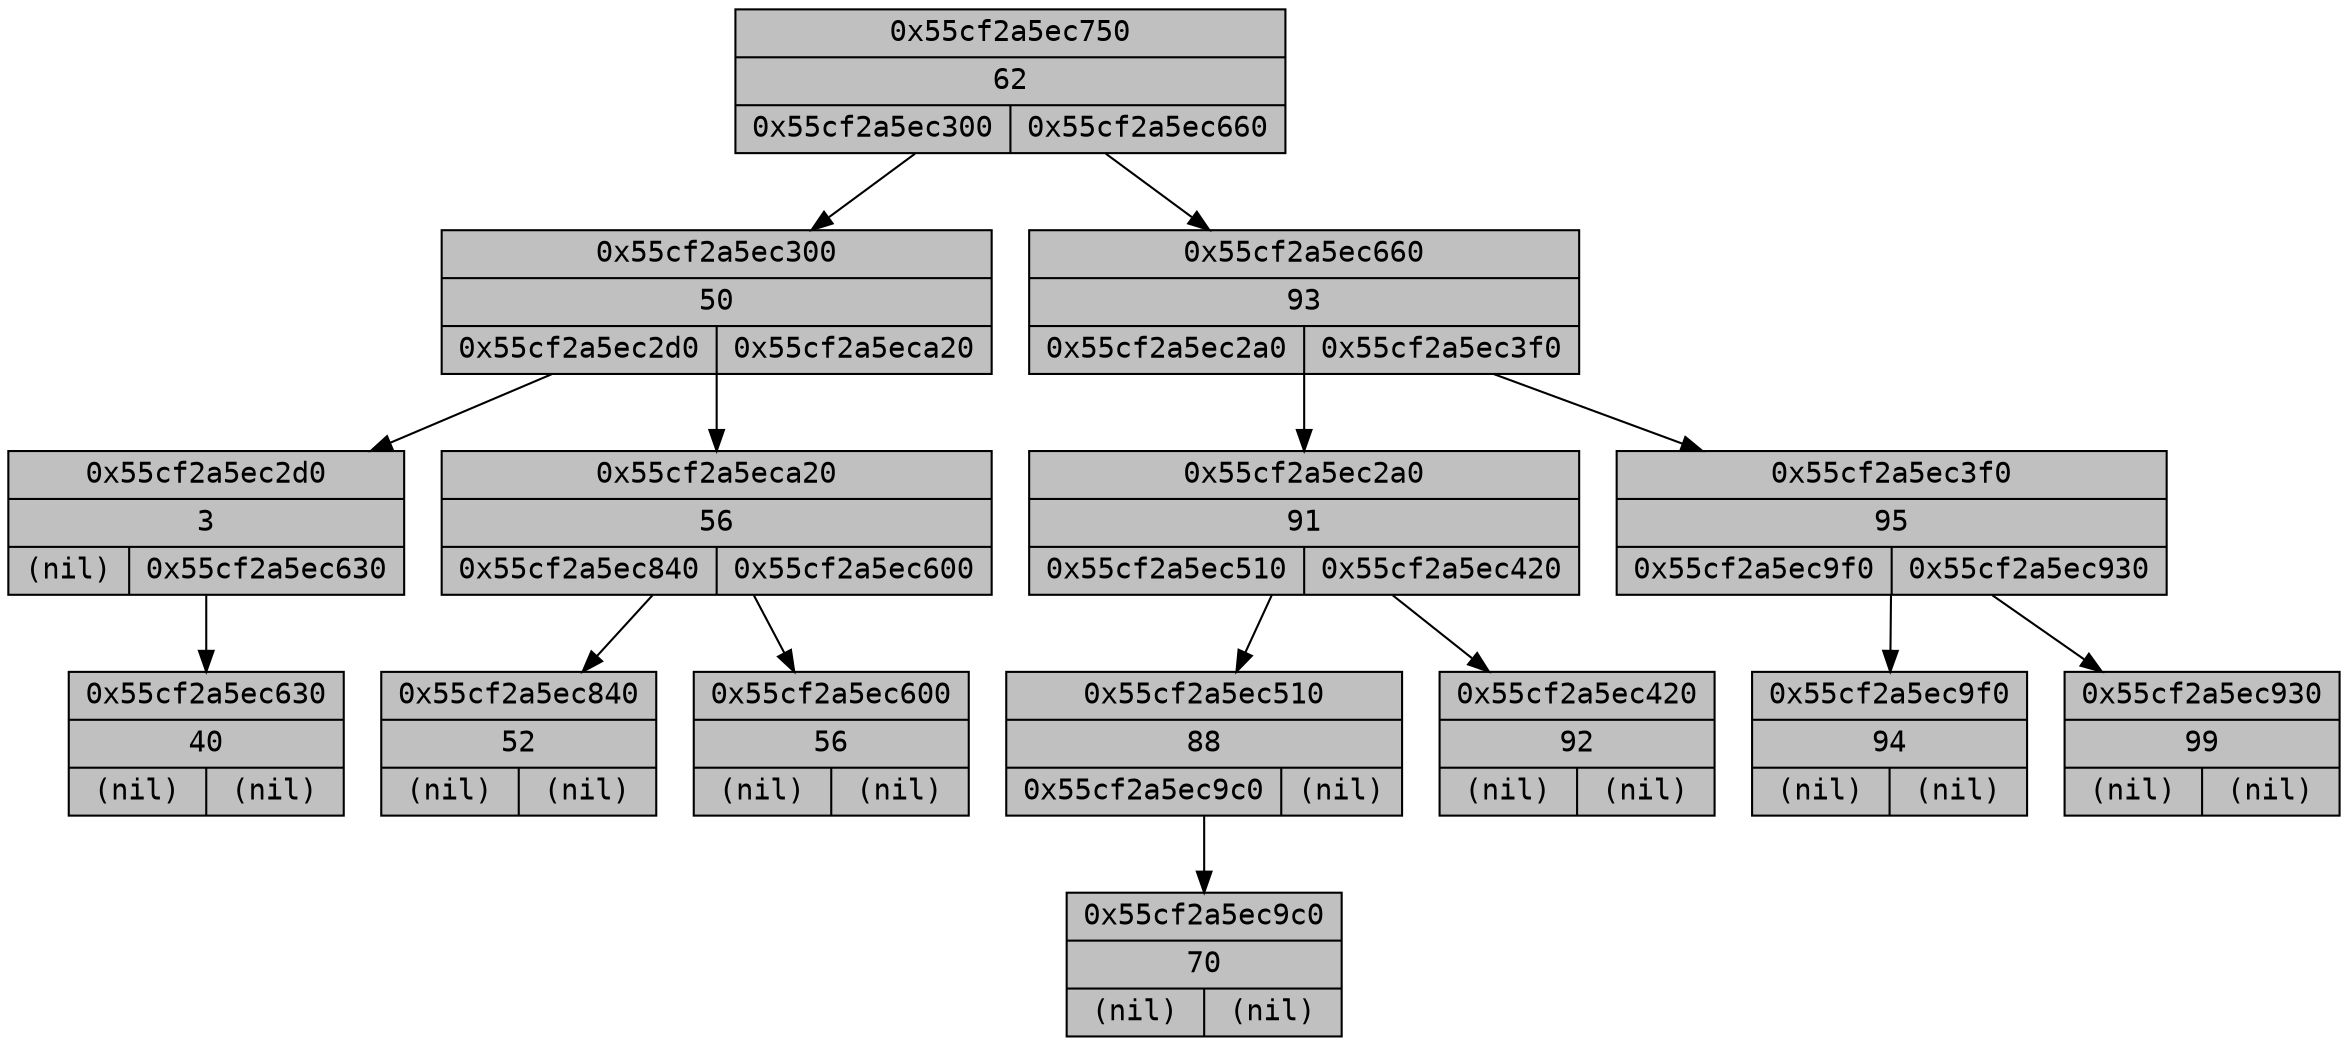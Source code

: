 digraph G
{
  node
  [
    fontname=Monospace
    shape=record
    style=filled
    fillcolor=grey
  ];
  "0x55cf2a5ec2d0" [label="{0x55cf2a5ec2d0|3|{(nil)|0x55cf2a5ec630}}"];
  "0x55cf2a5ec2d0" -> "0x55cf2a5ec630";
  "0x55cf2a5ec630" [label="{0x55cf2a5ec630|40|{(nil)|(nil)}}"];
  "0x55cf2a5ec300" [label="{0x55cf2a5ec300|50|{0x55cf2a5ec2d0|0x55cf2a5eca20}}"];
  "0x55cf2a5ec300" -> "0x55cf2a5ec2d0";
  "0x55cf2a5ec300" -> "0x55cf2a5eca20";
  "0x55cf2a5ec840" [label="{0x55cf2a5ec840|52|{(nil)|(nil)}}"];
  "0x55cf2a5eca20" [label="{0x55cf2a5eca20|56|{0x55cf2a5ec840|0x55cf2a5ec600}}"];
  "0x55cf2a5eca20" -> "0x55cf2a5ec840";
  "0x55cf2a5eca20" -> "0x55cf2a5ec600";
  "0x55cf2a5ec600" [label="{0x55cf2a5ec600|56|{(nil)|(nil)}}"];
  "0x55cf2a5ec750" [label="{0x55cf2a5ec750|62|{0x55cf2a5ec300|0x55cf2a5ec660}}"];
  "0x55cf2a5ec750" -> "0x55cf2a5ec300";
  "0x55cf2a5ec750" -> "0x55cf2a5ec660";
  "0x55cf2a5ec9c0" [label="{0x55cf2a5ec9c0|70|{(nil)|(nil)}}"];
  "0x55cf2a5ec510" [label="{0x55cf2a5ec510|88|{0x55cf2a5ec9c0|(nil)}}"];
  "0x55cf2a5ec510" -> "0x55cf2a5ec9c0";
  "0x55cf2a5ec2a0" [label="{0x55cf2a5ec2a0|91|{0x55cf2a5ec510|0x55cf2a5ec420}}"];
  "0x55cf2a5ec2a0" -> "0x55cf2a5ec510";
  "0x55cf2a5ec2a0" -> "0x55cf2a5ec420";
  "0x55cf2a5ec420" [label="{0x55cf2a5ec420|92|{(nil)|(nil)}}"];
  "0x55cf2a5ec660" [label="{0x55cf2a5ec660|93|{0x55cf2a5ec2a0|0x55cf2a5ec3f0}}"];
  "0x55cf2a5ec660" -> "0x55cf2a5ec2a0";
  "0x55cf2a5ec660" -> "0x55cf2a5ec3f0";
  "0x55cf2a5ec9f0" [label="{0x55cf2a5ec9f0|94|{(nil)|(nil)}}"];
  "0x55cf2a5ec3f0" [label="{0x55cf2a5ec3f0|95|{0x55cf2a5ec9f0|0x55cf2a5ec930}}"];
  "0x55cf2a5ec3f0" -> "0x55cf2a5ec9f0";
  "0x55cf2a5ec3f0" -> "0x55cf2a5ec930";
  "0x55cf2a5ec930" [label="{0x55cf2a5ec930|99|{(nil)|(nil)}}"];
}
